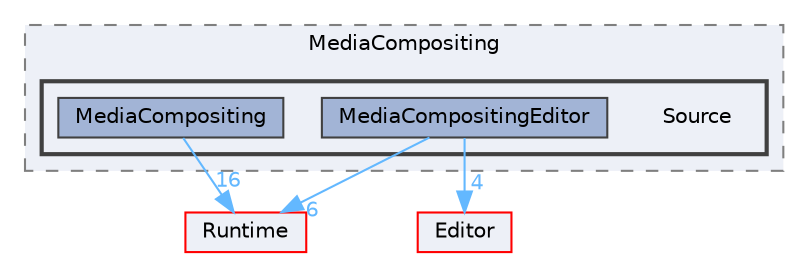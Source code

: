 digraph "Source"
{
 // INTERACTIVE_SVG=YES
 // LATEX_PDF_SIZE
  bgcolor="transparent";
  edge [fontname=Helvetica,fontsize=10,labelfontname=Helvetica,labelfontsize=10];
  node [fontname=Helvetica,fontsize=10,shape=box,height=0.2,width=0.4];
  compound=true
  subgraph clusterdir_3b175ffc2a096cedb911157d561f4eb6 {
    graph [ bgcolor="#edf0f7", pencolor="grey50", label="MediaCompositing", fontname=Helvetica,fontsize=10 style="filled,dashed", URL="dir_3b175ffc2a096cedb911157d561f4eb6.html",tooltip=""]
  subgraph clusterdir_3908b626e6976d217c08a1d494d38723 {
    graph [ bgcolor="#edf0f7", pencolor="grey25", label="", fontname=Helvetica,fontsize=10 style="filled,bold", URL="dir_3908b626e6976d217c08a1d494d38723.html",tooltip=""]
    dir_3908b626e6976d217c08a1d494d38723 [shape=plaintext, label="Source"];
  dir_07f170d182f6c9a301583ca777dda3f3 [label="MediaCompositing", fillcolor="#a2b4d6", color="grey25", style="filled", URL="dir_07f170d182f6c9a301583ca777dda3f3.html",tooltip=""];
  dir_1868210b84504f704929e24027b2738c [label="MediaCompositingEditor", fillcolor="#a2b4d6", color="grey25", style="filled", URL="dir_1868210b84504f704929e24027b2738c.html",tooltip=""];
  }
  }
  dir_7536b172fbd480bfd146a1b1acd6856b [label="Runtime", fillcolor="#edf0f7", color="red", style="filled", URL="dir_7536b172fbd480bfd146a1b1acd6856b.html",tooltip=""];
  dir_b26507eead720464ba2ac6bbc6dcec5f [label="Editor", fillcolor="#edf0f7", color="red", style="filled", URL="dir_b26507eead720464ba2ac6bbc6dcec5f.html",tooltip=""];
  dir_07f170d182f6c9a301583ca777dda3f3->dir_7536b172fbd480bfd146a1b1acd6856b [headlabel="16", labeldistance=1.5 headhref="dir_000613_000984.html" href="dir_000613_000984.html" color="steelblue1" fontcolor="steelblue1"];
  dir_1868210b84504f704929e24027b2738c->dir_7536b172fbd480bfd146a1b1acd6856b [headlabel="6", labeldistance=1.5 headhref="dir_000614_000984.html" href="dir_000614_000984.html" color="steelblue1" fontcolor="steelblue1"];
  dir_1868210b84504f704929e24027b2738c->dir_b26507eead720464ba2ac6bbc6dcec5f [headlabel="4", labeldistance=1.5 headhref="dir_000614_000357.html" href="dir_000614_000357.html" color="steelblue1" fontcolor="steelblue1"];
}

